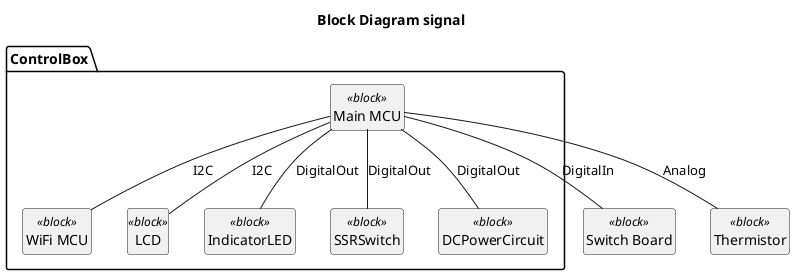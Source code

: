 @startuml

title Block Diagram signal

hide circle
hide method
hide empty members

package "ControlBox"{
  class "Main MCU" as BlockMainMCU <<block>>{
  }
  class "WiFi MCU" as BlockWiFiMCU <<block>>{
  }
  class "LCD" as BlockLCD <<block>>{
  }
  class "IndicatorLED" as BlockIndicatorLED <<block>>{
  }
  class "SSRSwitch" as BlockSSRSwitch <<block>>{
  }
  class "DCPowerCircuit" as BlockDCPowerCircuit <<block>>{
  }

  'MainMCUからI2CでLCD, WiFiと通信
  BlockMainMCU -- BlockLCD : I2C
  BlockMainMCU -- BlockWiFiMCU : I2C

  'MainMCUからLEDをGPIOで制御
  BlockMainMCU -- BlockIndicatorLED : DigitalOut

  'MainMCUからSSRSwitchをGPIOで制御
  BlockMainMCU -- BlockSSRSwitch : DigitalOut

  'MainMCUからDigitalOutでLCD, WiFiMCUをリセット
  BlockMainMCU -- BlockDCPowerCircuit : DigitalOut
}

class "Switch Board" as BlockSwitchBoard <<block>>{
}


class "Thermistor" as BlockThermistor <<block>>{
}

'MCUからSwitch BoardへDigitalIn接続
BlockMainMCU -- BlockSwitchBoard : DigitalIn

'MCUからThermistorへADC接続
BlockMainMCU -- BlockThermistor : Analog
@enduml
